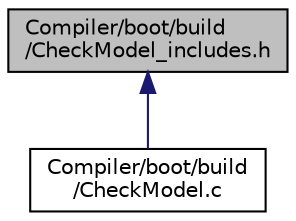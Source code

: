 digraph "Compiler/boot/build/CheckModel_includes.h"
{
  edge [fontname="Helvetica",fontsize="10",labelfontname="Helvetica",labelfontsize="10"];
  node [fontname="Helvetica",fontsize="10",shape=record];
  Node19 [label="Compiler/boot/build\l/CheckModel_includes.h",height=0.2,width=0.4,color="black", fillcolor="grey75", style="filled", fontcolor="black"];
  Node19 -> Node20 [dir="back",color="midnightblue",fontsize="10",style="solid",fontname="Helvetica"];
  Node20 [label="Compiler/boot/build\l/CheckModel.c",height=0.2,width=0.4,color="black", fillcolor="white", style="filled",URL="$d1/d2f/_check_model_8c.html"];
}
